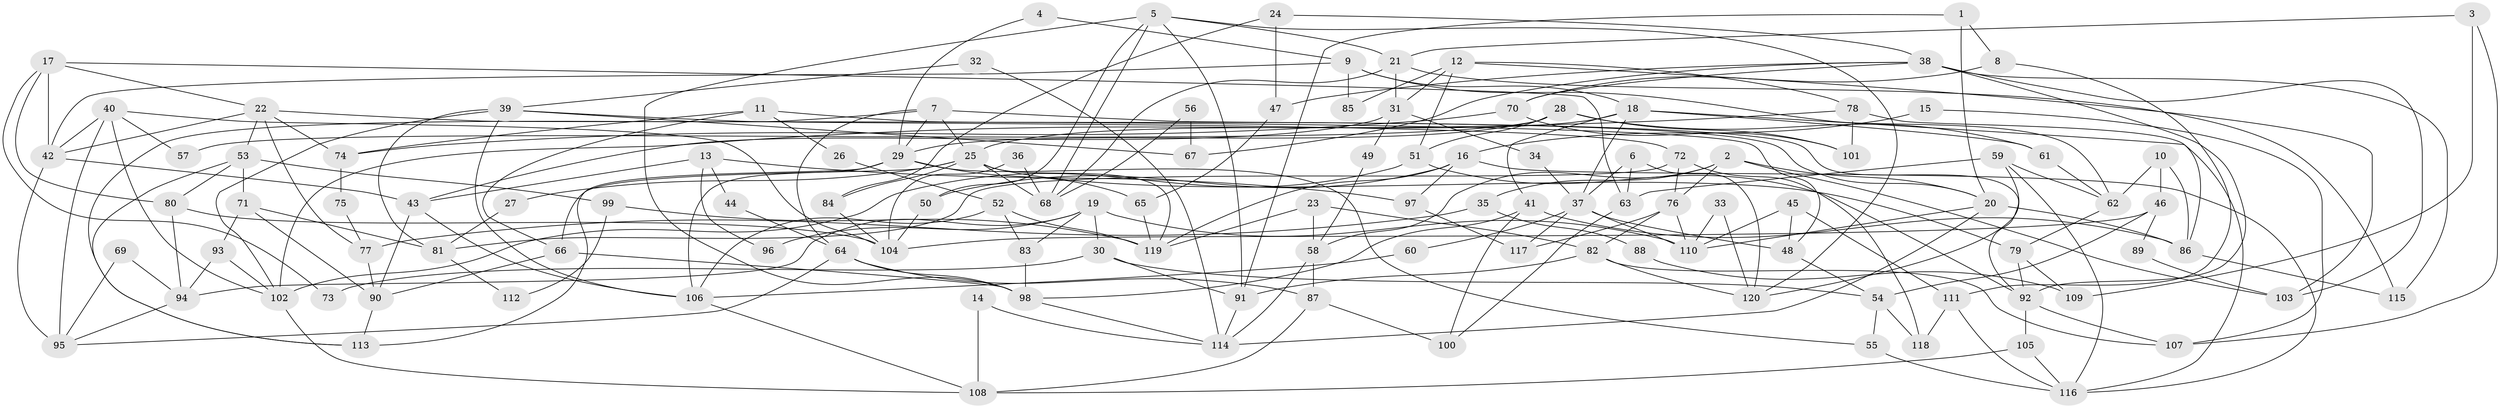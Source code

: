 // coarse degree distribution, {4: 0.16883116883116883, 9: 0.06493506493506493, 3: 0.1038961038961039, 2: 0.16883116883116883, 8: 0.09090909090909091, 5: 0.15584415584415584, 6: 0.11688311688311688, 7: 0.11688311688311688, 10: 0.012987012987012988}
// Generated by graph-tools (version 1.1) at 2025/23/03/03/25 07:23:59]
// undirected, 120 vertices, 240 edges
graph export_dot {
graph [start="1"]
  node [color=gray90,style=filled];
  1;
  2;
  3;
  4;
  5;
  6;
  7;
  8;
  9;
  10;
  11;
  12;
  13;
  14;
  15;
  16;
  17;
  18;
  19;
  20;
  21;
  22;
  23;
  24;
  25;
  26;
  27;
  28;
  29;
  30;
  31;
  32;
  33;
  34;
  35;
  36;
  37;
  38;
  39;
  40;
  41;
  42;
  43;
  44;
  45;
  46;
  47;
  48;
  49;
  50;
  51;
  52;
  53;
  54;
  55;
  56;
  57;
  58;
  59;
  60;
  61;
  62;
  63;
  64;
  65;
  66;
  67;
  68;
  69;
  70;
  71;
  72;
  73;
  74;
  75;
  76;
  77;
  78;
  79;
  80;
  81;
  82;
  83;
  84;
  85;
  86;
  87;
  88;
  89;
  90;
  91;
  92;
  93;
  94;
  95;
  96;
  97;
  98;
  99;
  100;
  101;
  102;
  103;
  104;
  105;
  106;
  107;
  108;
  109;
  110;
  111;
  112;
  113;
  114;
  115;
  116;
  117;
  118;
  119;
  120;
  1 -- 91;
  1 -- 20;
  1 -- 8;
  2 -- 58;
  2 -- 76;
  2 -- 20;
  2 -- 35;
  2 -- 103;
  3 -- 21;
  3 -- 107;
  3 -- 109;
  4 -- 9;
  4 -- 29;
  5 -- 98;
  5 -- 21;
  5 -- 50;
  5 -- 68;
  5 -- 91;
  5 -- 120;
  6 -- 120;
  6 -- 63;
  6 -- 37;
  7 -- 113;
  7 -- 25;
  7 -- 29;
  7 -- 64;
  7 -- 92;
  8 -- 70;
  8 -- 111;
  9 -- 18;
  9 -- 42;
  9 -- 62;
  9 -- 85;
  10 -- 86;
  10 -- 62;
  10 -- 46;
  11 -- 20;
  11 -- 66;
  11 -- 26;
  11 -- 74;
  12 -- 78;
  12 -- 103;
  12 -- 31;
  12 -- 51;
  12 -- 85;
  13 -- 43;
  13 -- 97;
  13 -- 44;
  13 -- 96;
  14 -- 108;
  14 -- 114;
  15 -- 16;
  15 -- 107;
  16 -- 116;
  16 -- 50;
  16 -- 97;
  16 -- 119;
  17 -- 22;
  17 -- 42;
  17 -- 63;
  17 -- 73;
  17 -- 80;
  18 -- 41;
  18 -- 37;
  18 -- 25;
  18 -- 61;
  18 -- 116;
  19 -- 83;
  19 -- 110;
  19 -- 30;
  19 -- 94;
  19 -- 96;
  20 -- 86;
  20 -- 110;
  20 -- 114;
  21 -- 68;
  21 -- 31;
  21 -- 115;
  22 -- 42;
  22 -- 53;
  22 -- 48;
  22 -- 74;
  22 -- 77;
  23 -- 119;
  23 -- 82;
  23 -- 58;
  24 -- 38;
  24 -- 84;
  24 -- 47;
  25 -- 79;
  25 -- 27;
  25 -- 66;
  25 -- 68;
  25 -- 84;
  25 -- 119;
  26 -- 52;
  27 -- 81;
  28 -- 51;
  28 -- 61;
  28 -- 29;
  28 -- 57;
  28 -- 101;
  29 -- 55;
  29 -- 65;
  29 -- 106;
  29 -- 113;
  30 -- 91;
  30 -- 54;
  30 -- 73;
  31 -- 43;
  31 -- 34;
  31 -- 49;
  32 -- 39;
  32 -- 114;
  33 -- 110;
  33 -- 120;
  34 -- 37;
  35 -- 77;
  35 -- 88;
  36 -- 68;
  36 -- 104;
  37 -- 48;
  37 -- 60;
  37 -- 110;
  37 -- 117;
  38 -- 115;
  38 -- 47;
  38 -- 67;
  38 -- 70;
  38 -- 92;
  38 -- 103;
  39 -- 106;
  39 -- 102;
  39 -- 67;
  39 -- 72;
  39 -- 81;
  40 -- 95;
  40 -- 102;
  40 -- 42;
  40 -- 57;
  40 -- 104;
  41 -- 98;
  41 -- 100;
  41 -- 86;
  42 -- 43;
  42 -- 95;
  43 -- 90;
  43 -- 106;
  44 -- 64;
  45 -- 111;
  45 -- 110;
  45 -- 48;
  46 -- 54;
  46 -- 89;
  46 -- 104;
  47 -- 65;
  48 -- 54;
  49 -- 58;
  50 -- 104;
  51 -- 92;
  51 -- 102;
  52 -- 106;
  52 -- 119;
  52 -- 83;
  53 -- 80;
  53 -- 71;
  53 -- 99;
  53 -- 113;
  54 -- 55;
  54 -- 118;
  55 -- 116;
  56 -- 67;
  56 -- 68;
  58 -- 87;
  58 -- 114;
  59 -- 120;
  59 -- 116;
  59 -- 62;
  59 -- 63;
  60 -- 106;
  61 -- 62;
  62 -- 79;
  63 -- 100;
  64 -- 95;
  64 -- 87;
  64 -- 98;
  65 -- 119;
  66 -- 98;
  66 -- 90;
  69 -- 94;
  69 -- 95;
  70 -- 74;
  70 -- 101;
  71 -- 90;
  71 -- 81;
  71 -- 93;
  72 -- 118;
  72 -- 76;
  72 -- 81;
  74 -- 75;
  75 -- 77;
  76 -- 110;
  76 -- 82;
  76 -- 117;
  77 -- 90;
  78 -- 101;
  78 -- 102;
  78 -- 86;
  79 -- 92;
  79 -- 109;
  80 -- 104;
  80 -- 94;
  81 -- 112;
  82 -- 91;
  82 -- 107;
  82 -- 120;
  83 -- 98;
  84 -- 104;
  86 -- 115;
  87 -- 108;
  87 -- 100;
  88 -- 109;
  89 -- 103;
  90 -- 113;
  91 -- 114;
  92 -- 105;
  92 -- 107;
  93 -- 94;
  93 -- 102;
  94 -- 95;
  97 -- 117;
  98 -- 114;
  99 -- 119;
  99 -- 112;
  102 -- 108;
  105 -- 116;
  105 -- 108;
  106 -- 108;
  111 -- 116;
  111 -- 118;
}

